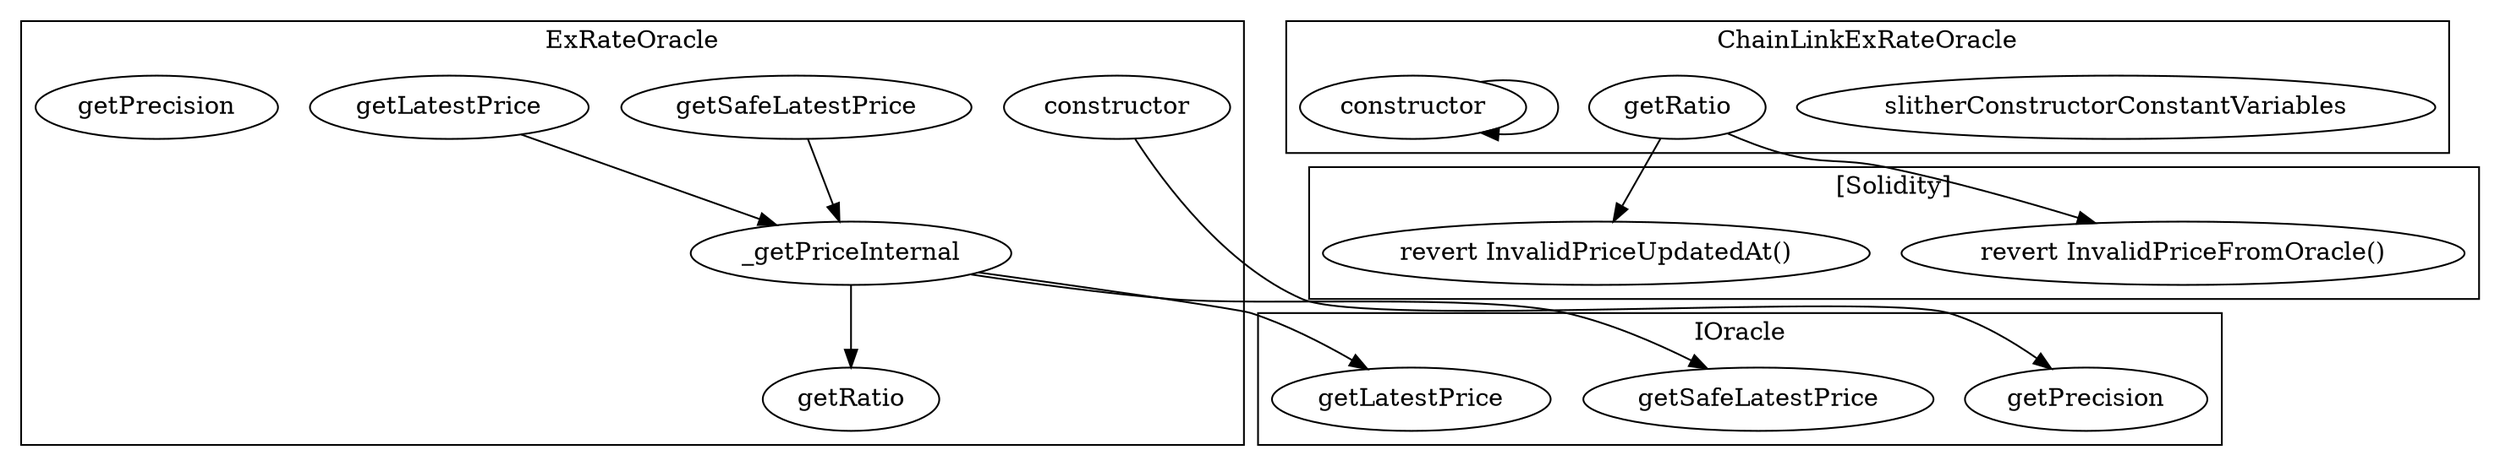 strict digraph {
subgraph cluster_37634_IOracle {
label = "IOracle"
"37634_getPrecision" [label="getPrecision"]
"37634_getSafeLatestPrice" [label="getSafeLatestPrice"]
"37634_getLatestPrice" [label="getLatestPrice"]
}subgraph cluster_45579_ExRateOracle {
label = "ExRateOracle"
"45579_getSafeLatestPrice" [label="getSafeLatestPrice"]
"45579_getRatio" [label="getRatio"]
"45579_constructor" [label="constructor"]
"45579_getLatestPrice" [label="getLatestPrice"]
"45579_getPrecision" [label="getPrecision"]
"45579__getPriceInternal" [label="_getPriceInternal"]
"45579_getLatestPrice" -> "45579__getPriceInternal"
"45579_getSafeLatestPrice" -> "45579__getPriceInternal"
"45579__getPriceInternal" -> "45579_getRatio"
}subgraph cluster_45123_ChainLinkExRateOracle {
label = "ChainLinkExRateOracle"
"45123_slitherConstructorConstantVariables" [label="slitherConstructorConstantVariables"]
"45123_getRatio" [label="getRatio"]
"45123_constructor" [label="constructor"]
"45123_constructor" -> "45123_constructor"
}subgraph cluster_solidity {
label = "[Solidity]"
"revert InvalidPriceFromOracle()" 
"revert InvalidPriceUpdatedAt()" 
"45123_getRatio" -> "revert InvalidPriceUpdatedAt()"
"45123_getRatio" -> "revert InvalidPriceFromOracle()"
}"45579__getPriceInternal" -> "37634_getSafeLatestPrice"
"45579__getPriceInternal" -> "37634_getLatestPrice"
"45579_constructor" -> "37634_getPrecision"
}